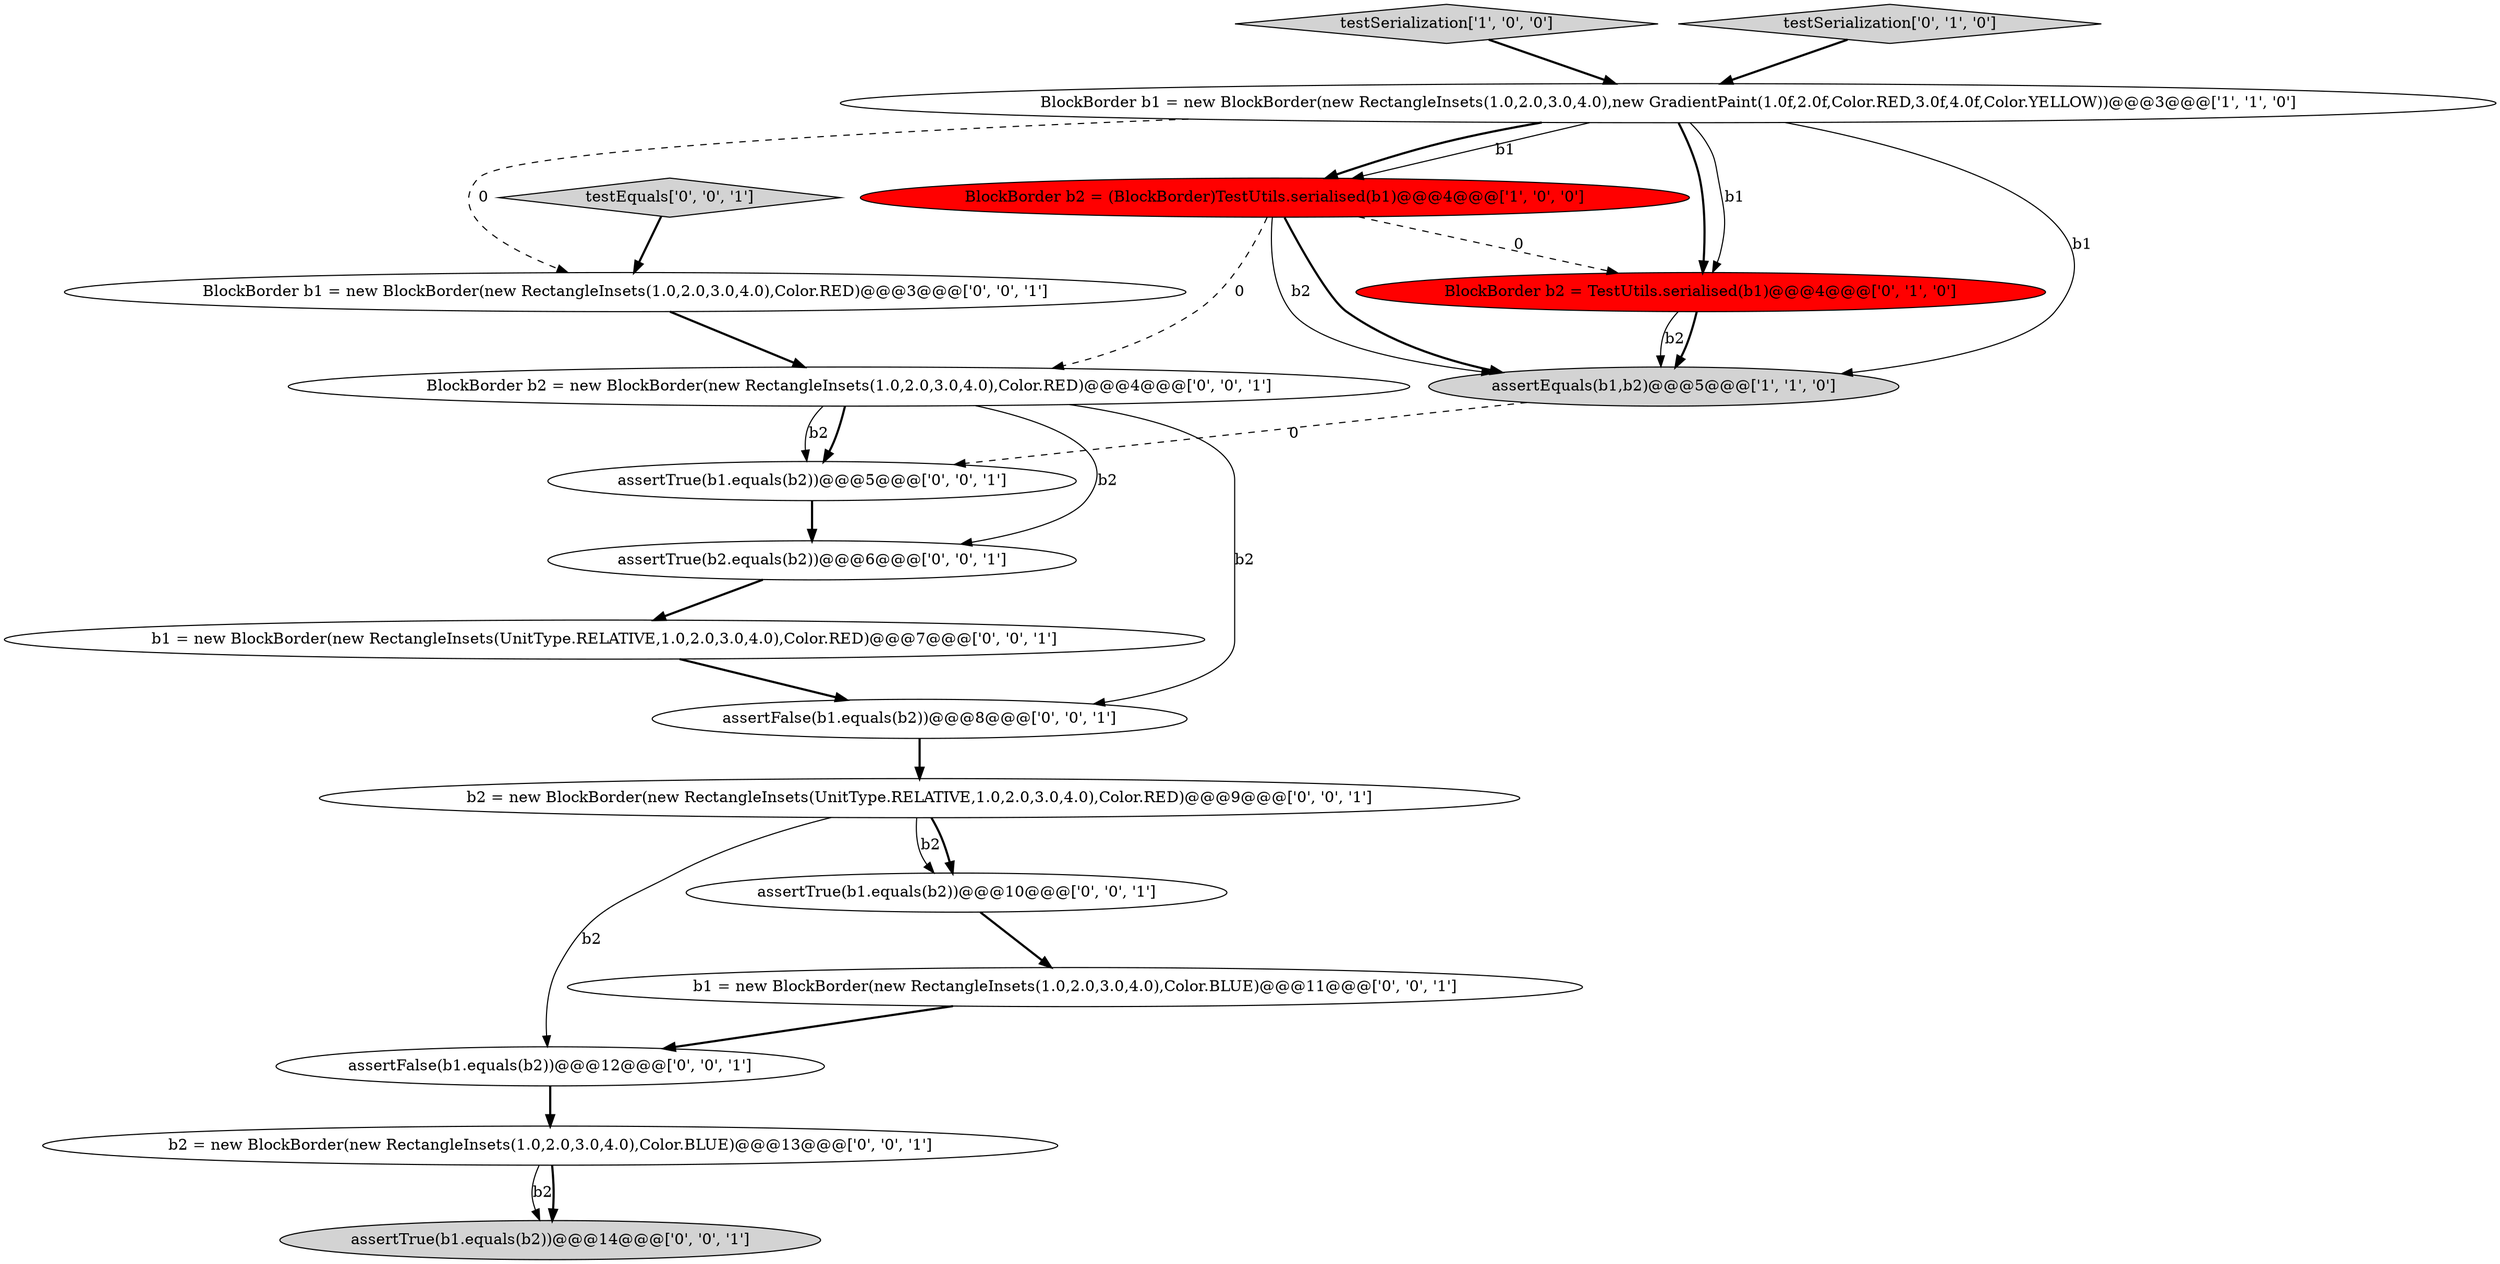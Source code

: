 digraph {
3 [style = filled, label = "BlockBorder b1 = new BlockBorder(new RectangleInsets(1.0,2.0,3.0,4.0),new GradientPaint(1.0f,2.0f,Color.RED,3.0f,4.0f,Color.YELLOW))@@@3@@@['1', '1', '0']", fillcolor = white, shape = ellipse image = "AAA0AAABBB1BBB"];
13 [style = filled, label = "assertFalse(b1.equals(b2))@@@12@@@['0', '0', '1']", fillcolor = white, shape = ellipse image = "AAA0AAABBB3BBB"];
10 [style = filled, label = "assertTrue(b2.equals(b2))@@@6@@@['0', '0', '1']", fillcolor = white, shape = ellipse image = "AAA0AAABBB3BBB"];
11 [style = filled, label = "assertTrue(b1.equals(b2))@@@5@@@['0', '0', '1']", fillcolor = white, shape = ellipse image = "AAA0AAABBB3BBB"];
9 [style = filled, label = "assertFalse(b1.equals(b2))@@@8@@@['0', '0', '1']", fillcolor = white, shape = ellipse image = "AAA0AAABBB3BBB"];
14 [style = filled, label = "b2 = new BlockBorder(new RectangleInsets(UnitType.RELATIVE,1.0,2.0,3.0,4.0),Color.RED)@@@9@@@['0', '0', '1']", fillcolor = white, shape = ellipse image = "AAA0AAABBB3BBB"];
2 [style = filled, label = "BlockBorder b2 = (BlockBorder)TestUtils.serialised(b1)@@@4@@@['1', '0', '0']", fillcolor = red, shape = ellipse image = "AAA1AAABBB1BBB"];
15 [style = filled, label = "assertTrue(b1.equals(b2))@@@10@@@['0', '0', '1']", fillcolor = white, shape = ellipse image = "AAA0AAABBB3BBB"];
0 [style = filled, label = "testSerialization['1', '0', '0']", fillcolor = lightgray, shape = diamond image = "AAA0AAABBB1BBB"];
16 [style = filled, label = "BlockBorder b2 = new BlockBorder(new RectangleInsets(1.0,2.0,3.0,4.0),Color.RED)@@@4@@@['0', '0', '1']", fillcolor = white, shape = ellipse image = "AAA0AAABBB3BBB"];
4 [style = filled, label = "BlockBorder b2 = TestUtils.serialised(b1)@@@4@@@['0', '1', '0']", fillcolor = red, shape = ellipse image = "AAA1AAABBB2BBB"];
1 [style = filled, label = "assertEquals(b1,b2)@@@5@@@['1', '1', '0']", fillcolor = lightgray, shape = ellipse image = "AAA0AAABBB1BBB"];
17 [style = filled, label = "b1 = new BlockBorder(new RectangleInsets(1.0,2.0,3.0,4.0),Color.BLUE)@@@11@@@['0', '0', '1']", fillcolor = white, shape = ellipse image = "AAA0AAABBB3BBB"];
18 [style = filled, label = "BlockBorder b1 = new BlockBorder(new RectangleInsets(1.0,2.0,3.0,4.0),Color.RED)@@@3@@@['0', '0', '1']", fillcolor = white, shape = ellipse image = "AAA0AAABBB3BBB"];
5 [style = filled, label = "testSerialization['0', '1', '0']", fillcolor = lightgray, shape = diamond image = "AAA0AAABBB2BBB"];
12 [style = filled, label = "testEquals['0', '0', '1']", fillcolor = lightgray, shape = diamond image = "AAA0AAABBB3BBB"];
6 [style = filled, label = "assertTrue(b1.equals(b2))@@@14@@@['0', '0', '1']", fillcolor = lightgray, shape = ellipse image = "AAA0AAABBB3BBB"];
7 [style = filled, label = "b2 = new BlockBorder(new RectangleInsets(1.0,2.0,3.0,4.0),Color.BLUE)@@@13@@@['0', '0', '1']", fillcolor = white, shape = ellipse image = "AAA0AAABBB3BBB"];
8 [style = filled, label = "b1 = new BlockBorder(new RectangleInsets(UnitType.RELATIVE,1.0,2.0,3.0,4.0),Color.RED)@@@7@@@['0', '0', '1']", fillcolor = white, shape = ellipse image = "AAA0AAABBB3BBB"];
0->3 [style = bold, label=""];
5->3 [style = bold, label=""];
16->11 [style = bold, label=""];
16->9 [style = solid, label="b2"];
2->1 [style = bold, label=""];
3->18 [style = dashed, label="0"];
4->1 [style = solid, label="b2"];
7->6 [style = solid, label="b2"];
3->4 [style = bold, label=""];
3->2 [style = solid, label="b1"];
16->11 [style = solid, label="b2"];
16->10 [style = solid, label="b2"];
15->17 [style = bold, label=""];
2->1 [style = solid, label="b2"];
3->4 [style = solid, label="b1"];
3->2 [style = bold, label=""];
10->8 [style = bold, label=""];
11->10 [style = bold, label=""];
13->7 [style = bold, label=""];
1->11 [style = dashed, label="0"];
14->15 [style = solid, label="b2"];
2->16 [style = dashed, label="0"];
7->6 [style = bold, label=""];
3->1 [style = solid, label="b1"];
8->9 [style = bold, label=""];
9->14 [style = bold, label=""];
12->18 [style = bold, label=""];
14->15 [style = bold, label=""];
4->1 [style = bold, label=""];
17->13 [style = bold, label=""];
14->13 [style = solid, label="b2"];
2->4 [style = dashed, label="0"];
18->16 [style = bold, label=""];
}
